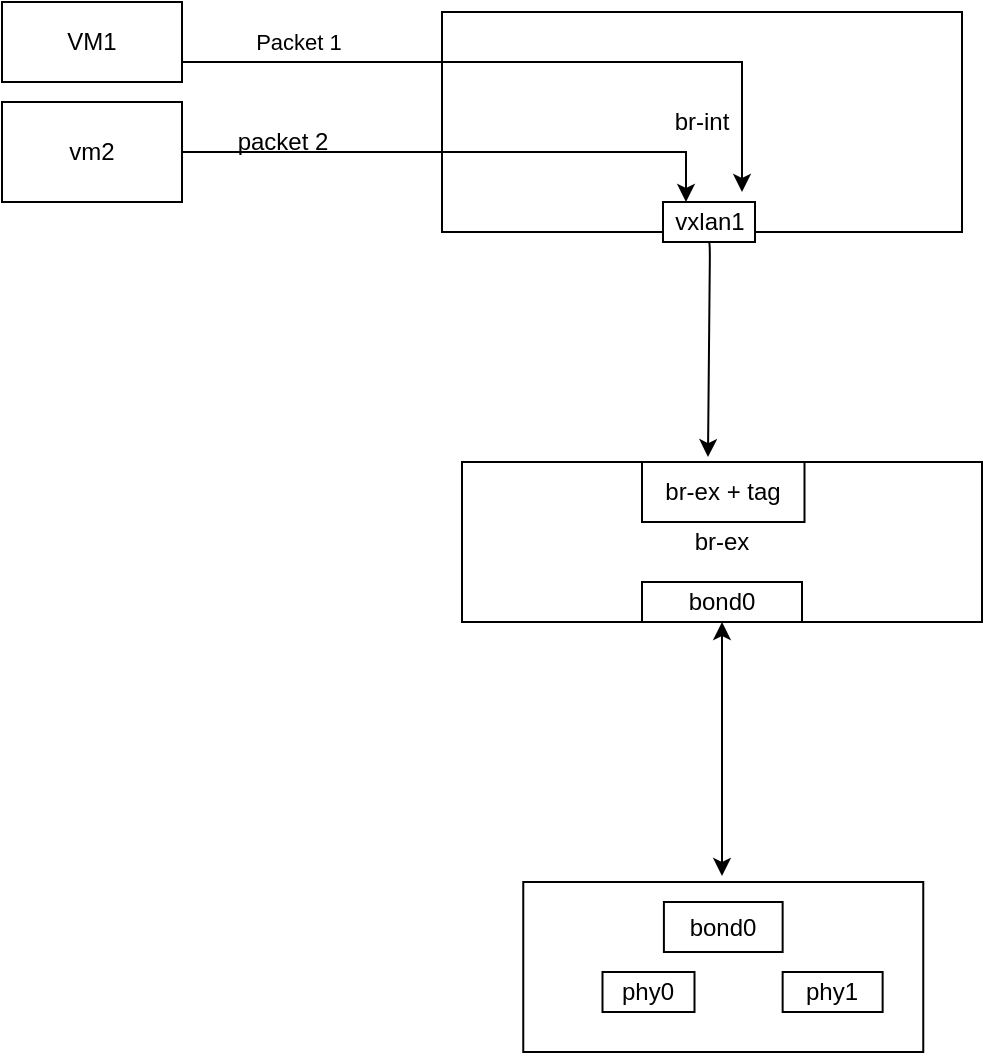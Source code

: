 <mxfile version="15.0.2" type="github" pages="2">
  <diagram id="Se6XTYpfHr03R9SdmOIB" name="Page-1">
    <mxGraphModel dx="782" dy="380" grid="1" gridSize="10" guides="1" tooltips="1" connect="1" arrows="1" fold="1" page="1" pageScale="1" pageWidth="850" pageHeight="1100" math="0" shadow="0">
      <root>
        <mxCell id="0" />
        <mxCell id="1" parent="0" />
        <mxCell id="fQDhmyt-j5pyvX-NRoVn-1" value="br-int" style="rounded=0;whiteSpace=wrap;html=1;" parent="1" vertex="1">
          <mxGeometry x="400" y="915" width="260" height="110" as="geometry" />
        </mxCell>
        <mxCell id="fQDhmyt-j5pyvX-NRoVn-2" style="edgeStyle=orthogonalEdgeStyle;rounded=0;orthogonalLoop=1;jettySize=auto;html=1;exitX=1;exitY=0.25;exitDx=0;exitDy=0;" parent="1" source="fQDhmyt-j5pyvX-NRoVn-6" edge="1">
          <mxGeometry relative="1" as="geometry">
            <mxPoint x="550" y="1005" as="targetPoint" />
            <Array as="points">
              <mxPoint x="550" y="940" />
              <mxPoint x="550" y="1005" />
            </Array>
          </mxGeometry>
        </mxCell>
        <mxCell id="fQDhmyt-j5pyvX-NRoVn-3" value="Packet 1" style="edgeLabel;html=1;align=center;verticalAlign=middle;resizable=0;points=[];" parent="fQDhmyt-j5pyvX-NRoVn-2" vertex="1" connectable="0">
          <mxGeometry x="-0.584" y="-4" relative="1" as="geometry">
            <mxPoint x="2" y="-14" as="offset" />
          </mxGeometry>
        </mxCell>
        <mxCell id="fQDhmyt-j5pyvX-NRoVn-6" value="VM1" style="rounded=0;whiteSpace=wrap;html=1;" parent="1" vertex="1">
          <mxGeometry x="180" y="910" width="90" height="40" as="geometry" />
        </mxCell>
        <mxCell id="fQDhmyt-j5pyvX-NRoVn-8" value="vxlan1" style="rounded=0;whiteSpace=wrap;html=1;" parent="1" vertex="1">
          <mxGeometry x="510.5" y="1010" width="46" height="20" as="geometry" />
        </mxCell>
        <mxCell id="fQDhmyt-j5pyvX-NRoVn-11" value="br-ex" style="rounded=0;whiteSpace=wrap;html=1;" parent="1" vertex="1">
          <mxGeometry x="410" y="1140" width="260" height="80" as="geometry" />
        </mxCell>
        <mxCell id="fQDhmyt-j5pyvX-NRoVn-13" style="edgeStyle=orthogonalEdgeStyle;rounded=0;orthogonalLoop=1;jettySize=auto;html=1;startArrow=classic;startFill=1;exitX=0.5;exitY=1;exitDx=0;exitDy=0;" parent="1" source="fQDhmyt-j5pyvX-NRoVn-24" edge="1">
          <mxGeometry relative="1" as="geometry">
            <mxPoint x="520" y="1230" as="sourcePoint" />
            <mxPoint x="540" y="1347" as="targetPoint" />
          </mxGeometry>
        </mxCell>
        <mxCell id="fQDhmyt-j5pyvX-NRoVn-19" value="&lt;br&gt;" style="rounded=0;whiteSpace=wrap;html=1;" parent="1" vertex="1">
          <mxGeometry x="440.63" y="1350" width="200" height="85" as="geometry" />
        </mxCell>
        <mxCell id="fQDhmyt-j5pyvX-NRoVn-20" value="phy0" style="rounded=0;whiteSpace=wrap;html=1;" parent="1" vertex="1">
          <mxGeometry x="480.25" y="1395" width="46" height="20" as="geometry" />
        </mxCell>
        <mxCell id="fQDhmyt-j5pyvX-NRoVn-24" value="bond0" style="rounded=0;whiteSpace=wrap;html=1;" parent="1" vertex="1">
          <mxGeometry x="500" y="1200" width="80" height="20" as="geometry" />
        </mxCell>
        <mxCell id="fQDhmyt-j5pyvX-NRoVn-29" value="br-ex + tag" style="rounded=0;whiteSpace=wrap;html=1;" parent="1" vertex="1">
          <mxGeometry x="500" y="1140" width="81.25" height="30" as="geometry" />
        </mxCell>
        <mxCell id="fQDhmyt-j5pyvX-NRoVn-30" value="" style="endArrow=classic;html=1;entryX=0.406;entryY=-0.083;entryDx=0;entryDy=0;entryPerimeter=0;" parent="1" target="fQDhmyt-j5pyvX-NRoVn-29" edge="1">
          <mxGeometry width="50" height="50" relative="1" as="geometry">
            <mxPoint x="533" y="1030" as="sourcePoint" />
            <mxPoint x="430" y="1060" as="targetPoint" />
            <Array as="points">
              <mxPoint x="534" y="1030" />
            </Array>
          </mxGeometry>
        </mxCell>
        <mxCell id="5R9nfQgPgI07h1-Fxhpp-7" value="bond0" style="rounded=0;whiteSpace=wrap;html=1;" vertex="1" parent="1">
          <mxGeometry x="510.95" y="1360" width="59.37" height="25" as="geometry" />
        </mxCell>
        <mxCell id="5R9nfQgPgI07h1-Fxhpp-8" value="phy1" style="rounded=0;whiteSpace=wrap;html=1;" vertex="1" parent="1">
          <mxGeometry x="570.32" y="1395" width="50" height="20" as="geometry" />
        </mxCell>
        <mxCell id="5R9nfQgPgI07h1-Fxhpp-16" style="edgeStyle=orthogonalEdgeStyle;rounded=0;orthogonalLoop=1;jettySize=auto;html=1;entryX=0.25;entryY=0;entryDx=0;entryDy=0;" edge="1" parent="1" source="5R9nfQgPgI07h1-Fxhpp-15" target="fQDhmyt-j5pyvX-NRoVn-8">
          <mxGeometry relative="1" as="geometry" />
        </mxCell>
        <mxCell id="5R9nfQgPgI07h1-Fxhpp-15" value="vm2" style="rounded=0;whiteSpace=wrap;html=1;" vertex="1" parent="1">
          <mxGeometry x="180" y="960" width="90" height="50" as="geometry" />
        </mxCell>
        <mxCell id="5R9nfQgPgI07h1-Fxhpp-17" value="packet 2" style="text;html=1;align=center;verticalAlign=middle;resizable=0;points=[];autosize=1;strokeColor=none;" vertex="1" parent="1">
          <mxGeometry x="290" y="970" width="60" height="20" as="geometry" />
        </mxCell>
      </root>
    </mxGraphModel>
  </diagram>
  <diagram name="Proposed config" id="sUqZwrb_pd6D-fT1TIno">
    <mxGraphModel dx="1032" dy="741" grid="1" gridSize="10" guides="1" tooltips="1" connect="1" arrows="1" fold="1" page="1" pageScale="1" pageWidth="827" pageHeight="1169" math="0" shadow="0">
      <root>
        <mxCell id="jkeKriuswhtTPsXYhGdO-0" />
        <mxCell id="jkeKriuswhtTPsXYhGdO-1" parent="jkeKriuswhtTPsXYhGdO-0" />
        <mxCell id="qsPqqNMtwmIho6Vqvbdh-0" value="br-int" style="rounded=0;whiteSpace=wrap;html=1;" vertex="1" parent="jkeKriuswhtTPsXYhGdO-1">
          <mxGeometry x="1090" y="85" width="260" height="110" as="geometry" />
        </mxCell>
        <mxCell id="qsPqqNMtwmIho6Vqvbdh-1" style="edgeStyle=orthogonalEdgeStyle;rounded=0;orthogonalLoop=1;jettySize=auto;html=1;exitX=1;exitY=0.25;exitDx=0;exitDy=0;entryX=0.5;entryY=0;entryDx=0;entryDy=0;" edge="1" parent="jkeKriuswhtTPsXYhGdO-1" source="qsPqqNMtwmIho6Vqvbdh-5" target="qsPqqNMtwmIho6Vqvbdh-9">
          <mxGeometry relative="1" as="geometry" />
        </mxCell>
        <mxCell id="qsPqqNMtwmIho6Vqvbdh-2" value="Packet 1" style="edgeLabel;html=1;align=center;verticalAlign=middle;resizable=0;points=[];" vertex="1" connectable="0" parent="qsPqqNMtwmIho6Vqvbdh-1">
          <mxGeometry x="-0.584" y="-4" relative="1" as="geometry">
            <mxPoint x="2" y="-9" as="offset" />
          </mxGeometry>
        </mxCell>
        <mxCell id="qsPqqNMtwmIho6Vqvbdh-3" style="edgeStyle=orthogonalEdgeStyle;rounded=0;orthogonalLoop=1;jettySize=auto;html=1;exitX=1;exitY=0.5;exitDx=0;exitDy=0;entryX=0.5;entryY=0;entryDx=0;entryDy=0;" edge="1" parent="jkeKriuswhtTPsXYhGdO-1" source="qsPqqNMtwmIho6Vqvbdh-5" target="qsPqqNMtwmIho6Vqvbdh-7">
          <mxGeometry relative="1" as="geometry" />
        </mxCell>
        <mxCell id="qsPqqNMtwmIho6Vqvbdh-4" value="Packet 2" style="edgeLabel;html=1;align=center;verticalAlign=middle;resizable=0;points=[];" vertex="1" connectable="0" parent="qsPqqNMtwmIho6Vqvbdh-3">
          <mxGeometry x="-0.294" y="4" relative="1" as="geometry">
            <mxPoint x="13" as="offset" />
          </mxGeometry>
        </mxCell>
        <mxCell id="qsPqqNMtwmIho6Vqvbdh-5" value="VM" style="rounded=0;whiteSpace=wrap;html=1;" vertex="1" parent="jkeKriuswhtTPsXYhGdO-1">
          <mxGeometry x="870" y="80" width="90" height="120" as="geometry" />
        </mxCell>
        <mxCell id="qsPqqNMtwmIho6Vqvbdh-6" style="edgeStyle=orthogonalEdgeStyle;rounded=0;orthogonalLoop=1;jettySize=auto;html=1;exitX=0.5;exitY=1;exitDx=0;exitDy=0;entryX=0.5;entryY=0;entryDx=0;entryDy=0;startArrow=classic;startFill=1;" edge="1" parent="jkeKriuswhtTPsXYhGdO-1" source="qsPqqNMtwmIho6Vqvbdh-7" target="qsPqqNMtwmIho6Vqvbdh-11">
          <mxGeometry relative="1" as="geometry" />
        </mxCell>
        <mxCell id="qsPqqNMtwmIho6Vqvbdh-7" value="tun_1" style="rounded=0;whiteSpace=wrap;html=1;" vertex="1" parent="jkeKriuswhtTPsXYhGdO-1">
          <mxGeometry x="1110" y="175" width="46" height="20" as="geometry" />
        </mxCell>
        <mxCell id="qsPqqNMtwmIho6Vqvbdh-8" style="edgeStyle=orthogonalEdgeStyle;rounded=0;orthogonalLoop=1;jettySize=auto;html=1;exitX=0.5;exitY=1;exitDx=0;exitDy=0;startArrow=classic;startFill=1;" edge="1" parent="jkeKriuswhtTPsXYhGdO-1" source="qsPqqNMtwmIho6Vqvbdh-9" target="qsPqqNMtwmIho6Vqvbdh-15">
          <mxGeometry relative="1" as="geometry" />
        </mxCell>
        <mxCell id="qsPqqNMtwmIho6Vqvbdh-9" value="tun_2" style="rounded=0;whiteSpace=wrap;html=1;" vertex="1" parent="jkeKriuswhtTPsXYhGdO-1">
          <mxGeometry x="1270" y="175" width="46" height="20" as="geometry" />
        </mxCell>
        <mxCell id="qsPqqNMtwmIho6Vqvbdh-10" value="br-ex" style="rounded=0;whiteSpace=wrap;html=1;" vertex="1" parent="jkeKriuswhtTPsXYhGdO-1">
          <mxGeometry x="1055" y="310" width="335" height="80" as="geometry" />
        </mxCell>
        <mxCell id="qsPqqNMtwmIho6Vqvbdh-11" value="ovs_tag_1" style="rounded=0;whiteSpace=wrap;html=1;" vertex="1" parent="jkeKriuswhtTPsXYhGdO-1">
          <mxGeometry x="1093" y="310" width="80" height="20" as="geometry" />
        </mxCell>
        <mxCell id="qsPqqNMtwmIho6Vqvbdh-12" value="bond0" style="rounded=0;whiteSpace=wrap;html=1;" vertex="1" parent="jkeKriuswhtTPsXYhGdO-1">
          <mxGeometry x="1110" y="500" width="200" height="85" as="geometry" />
        </mxCell>
        <mxCell id="qsPqqNMtwmIho6Vqvbdh-13" value="phy0" style="rounded=0;whiteSpace=wrap;html=1;" vertex="1" parent="jkeKriuswhtTPsXYhGdO-1">
          <mxGeometry x="1150.25" y="555" width="46" height="20" as="geometry" />
        </mxCell>
        <mxCell id="qsPqqNMtwmIho6Vqvbdh-14" value="phy1" style="rounded=0;whiteSpace=wrap;html=1;" vertex="1" parent="jkeKriuswhtTPsXYhGdO-1">
          <mxGeometry x="1214.25" y="555" width="46" height="20" as="geometry" />
        </mxCell>
        <mxCell id="qsPqqNMtwmIho6Vqvbdh-15" value="ovs_tag_2" style="rounded=0;whiteSpace=wrap;html=1;" vertex="1" parent="jkeKriuswhtTPsXYhGdO-1">
          <mxGeometry x="1253" y="310" width="80" height="20" as="geometry" />
        </mxCell>
        <mxCell id="qsPqqNMtwmIho6Vqvbdh-16" style="edgeStyle=orthogonalEdgeStyle;rounded=0;orthogonalLoop=1;jettySize=auto;html=1;exitX=0.5;exitY=1;exitDx=0;exitDy=0;entryX=0.5;entryY=0;entryDx=0;entryDy=0;startArrow=classic;startFill=1;" edge="1" parent="jkeKriuswhtTPsXYhGdO-1" source="qsPqqNMtwmIho6Vqvbdh-17" target="qsPqqNMtwmIho6Vqvbdh-12">
          <mxGeometry relative="1" as="geometry" />
        </mxCell>
        <mxCell id="qsPqqNMtwmIho6Vqvbdh-17" value="bond0" style="rounded=0;whiteSpace=wrap;html=1;" vertex="1" parent="jkeKriuswhtTPsXYhGdO-1">
          <mxGeometry x="1170" y="370" width="80" height="20" as="geometry" />
        </mxCell>
        <mxCell id="qsPqqNMtwmIho6Vqvbdh-18" value="&lt;pre style=&quot;overflow-wrap: break-word&quot;&gt;$ vsctl add-port br-ex vlan2 tag=2 -- set \&lt;br&gt;      interface vlan2 type=internal&lt;/pre&gt;&lt;pre style=&quot;overflow-wrap: break-word&quot;&gt;&lt;br&gt;$ ip addr add dev vlan2 tun_2_IP&lt;/pre&gt;" style="text;html=1;strokeColor=none;fillColor=none;align=left;verticalAlign=middle;whiteSpace=wrap;rounded=0;" vertex="1" parent="jkeKriuswhtTPsXYhGdO-1">
          <mxGeometry x="1410" y="310" width="330" height="80" as="geometry" />
        </mxCell>
        <mxCell id="NYyZkpxdCXtS0F1OoumL-0" value="&lt;pre style=&quot;overflow-wrap: break-word&quot;&gt;$ vsctl add-port br-ex vlan1 tag=1 -- set \&lt;br&gt;      interface vlan1 type=internal&lt;/pre&gt;&lt;pre style=&quot;overflow-wrap: break-word&quot;&gt;&lt;br&gt;$ ip addr add dev vlan1 tun_1_IP&lt;/pre&gt;" style="text;html=1;strokeColor=none;fillColor=none;align=left;verticalAlign=middle;whiteSpace=wrap;rounded=0;" vertex="1" parent="jkeKriuswhtTPsXYhGdO-1">
          <mxGeometry x="720" y="310" width="330" height="80" as="geometry" />
        </mxCell>
      </root>
    </mxGraphModel>
  </diagram>
</mxfile>
